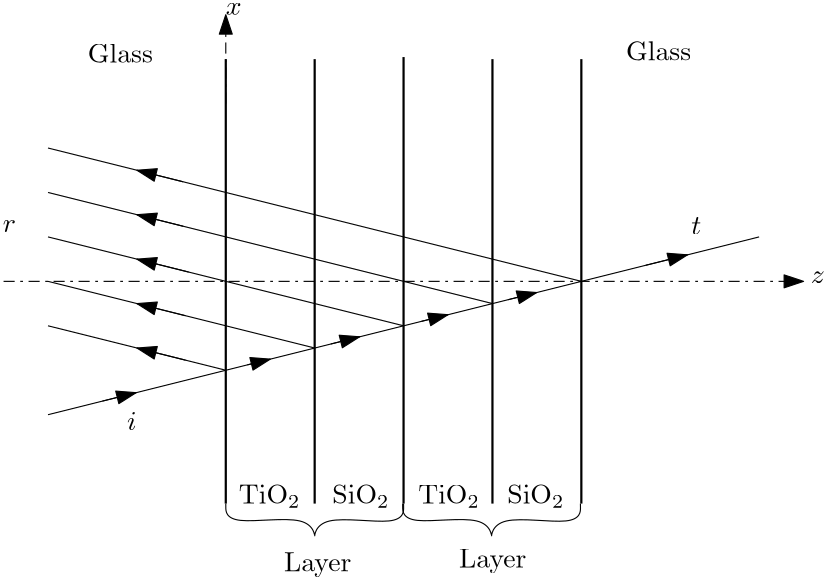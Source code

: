<?xml version="1.0"?>
<!DOCTYPE ipe SYSTEM "ipe.dtd">
<ipe version="70005" creator="Ipe 7.1.1">
<info created="D:20120725164527" modified="D:20120726111842"/>
<ipestyle name="basic">
<symbol name="arrow/arc(spx)">
<path stroke="sym-stroke" fill="sym-stroke" pen="sym-pen">
0 0 m
-1 0.333 l
-1 -0.333 l
h
</path>
</symbol>
<symbol name="arrow/farc(spx)">
<path stroke="sym-stroke" fill="white" pen="sym-pen">
0 0 m
-1 0.333 l
-1 -0.333 l
h
</path>
</symbol>
<symbol name="mark/circle(sx)" transformations="translations">
<path fill="sym-stroke">
0.6 0 0 0.6 0 0 e
0.4 0 0 0.4 0 0 e
</path>
</symbol>
<symbol name="mark/disk(sx)" transformations="translations">
<path fill="sym-stroke">
0.6 0 0 0.6 0 0 e
</path>
</symbol>
<symbol name="mark/fdisk(sfx)" transformations="translations">
<group>
<path fill="sym-fill">
0.5 0 0 0.5 0 0 e
</path>
<path fill="sym-stroke" fillrule="eofill">
0.6 0 0 0.6 0 0 e
0.4 0 0 0.4 0 0 e
</path>
</group>
</symbol>
<symbol name="mark/box(sx)" transformations="translations">
<path fill="sym-stroke" fillrule="eofill">
-0.6 -0.6 m
0.6 -0.6 l
0.6 0.6 l
-0.6 0.6 l
h
-0.4 -0.4 m
0.4 -0.4 l
0.4 0.4 l
-0.4 0.4 l
h
</path>
</symbol>
<symbol name="mark/square(sx)" transformations="translations">
<path fill="sym-stroke">
-0.6 -0.6 m
0.6 -0.6 l
0.6 0.6 l
-0.6 0.6 l
h
</path>
</symbol>
<symbol name="mark/fsquare(sfx)" transformations="translations">
<group>
<path fill="sym-fill">
-0.5 -0.5 m
0.5 -0.5 l
0.5 0.5 l
-0.5 0.5 l
h
</path>
<path fill="sym-stroke" fillrule="eofill">
-0.6 -0.6 m
0.6 -0.6 l
0.6 0.6 l
-0.6 0.6 l
h
-0.4 -0.4 m
0.4 -0.4 l
0.4 0.4 l
-0.4 0.4 l
h
</path>
</group>
</symbol>
<symbol name="mark/cross(sx)" transformations="translations">
<group>
<path fill="sym-stroke">
-0.43 -0.57 m
0.57 0.43 l
0.43 0.57 l
-0.57 -0.43 l
h
</path>
<path fill="sym-stroke">
-0.43 0.57 m
0.57 -0.43 l
0.43 -0.57 l
-0.57 0.43 l
h
</path>
</group>
</symbol>
<symbol name="arrow/fnormal(spx)">
<path stroke="sym-stroke" fill="white" pen="sym-pen">
0 0 m
-1 0.333 l
-1 -0.333 l
h
</path>
</symbol>
<symbol name="arrow/pointed(spx)">
<path stroke="sym-stroke" fill="sym-stroke" pen="sym-pen">
0 0 m
-1 0.333 l
-0.8 0 l
-1 -0.333 l
h
</path>
</symbol>
<symbol name="arrow/fpointed(spx)">
<path stroke="sym-stroke" fill="white" pen="sym-pen">
0 0 m
-1 0.333 l
-0.8 0 l
-1 -0.333 l
h
</path>
</symbol>
<symbol name="arrow/linear(spx)">
<path stroke="sym-stroke" pen="sym-pen">
-1 0.333 m
0 0 l
-1 -0.333 l
</path>
</symbol>
<symbol name="arrow/fdouble(spx)">
<path stroke="sym-stroke" fill="white" pen="sym-pen">
0 0 m
-1 0.333 l
-1 -0.333 l
h
-1 0 m
-2 0.333 l
-2 -0.333 l
h
</path>
</symbol>
<symbol name="arrow/double(spx)">
<path stroke="sym-stroke" fill="sym-stroke" pen="sym-pen">
0 0 m
-1 0.333 l
-1 -0.333 l
h
-1 0 m
-2 0.333 l
-2 -0.333 l
h
</path>
</symbol>
<pen name="heavier" value="0.8"/>
<pen name="fat" value="1.2"/>
<pen name="ultrafat" value="2"/>
<symbolsize name="large" value="5"/>
<symbolsize name="small" value="2"/>
<symbolsize name="tiny" value="1.1"/>
<arrowsize name="large" value="10"/>
<arrowsize name="small" value="5"/>
<arrowsize name="tiny" value="3"/>
<color name="red" value="1 0 0"/>
<color name="green" value="0 1 0"/>
<color name="blue" value="0 0 1"/>
<color name="yellow" value="1 1 0"/>
<color name="orange" value="1 0.647 0"/>
<color name="gold" value="1 0.843 0"/>
<color name="purple" value="0.627 0.125 0.941"/>
<color name="gray" value="0.745"/>
<color name="brown" value="0.647 0.165 0.165"/>
<color name="navy" value="0 0 0.502"/>
<color name="pink" value="1 0.753 0.796"/>
<color name="seagreen" value="0.18 0.545 0.341"/>
<color name="turquoise" value="0.251 0.878 0.816"/>
<color name="violet" value="0.933 0.51 0.933"/>
<color name="darkblue" value="0 0 0.545"/>
<color name="darkcyan" value="0 0.545 0.545"/>
<color name="darkgray" value="0.663"/>
<color name="darkgreen" value="0 0.392 0"/>
<color name="darkmagenta" value="0.545 0 0.545"/>
<color name="darkorange" value="1 0.549 0"/>
<color name="darkred" value="0.545 0 0"/>
<color name="lightblue" value="0.678 0.847 0.902"/>
<color name="lightcyan" value="0.878 1 1"/>
<color name="lightgray" value="0.827"/>
<color name="lightgreen" value="0.565 0.933 0.565"/>
<color name="lightyellow" value="1 1 0.878"/>
<dashstyle name="dashed" value="[4] 0"/>
<dashstyle name="dotted" value="[1 3] 0"/>
<dashstyle name="dash dotted" value="[4 2 1 2] 0"/>
<dashstyle name="dash dot dotted" value="[4 2 1 2 1 2] 0"/>
<textsize name="large" value="\large"/>
<textsize name="Large" value="\Large"/>
<textsize name="LARGE" value="\LARGE"/>
<textsize name="huge" value="\huge"/>
<textsize name="Huge" value="\Huge"/>
<textsize name="small" value="\small"/>
<textsize name="footnote" value="\footnotesize"/>
<textsize name="tiny" value="\tiny"/>
<textstyle name="center" begin="\begin{center}" end="\end{center}"/>
<textstyle name="itemize" begin="\begin{itemize}" end="\end{itemize}"/>
<textstyle name="item" begin="\begin{itemize}\item{}" end="\end{itemize}"/>
<gridsize name="4 pts" value="4"/>
<gridsize name="8 pts (~3 mm)" value="8"/>
<gridsize name="16 pts (~6 mm)" value="16"/>
<gridsize name="32 pts (~12 mm)" value="32"/>
<gridsize name="10 pts (~3.5 mm)" value="10"/>
<gridsize name="20 pts (~7 mm)" value="20"/>
<gridsize name="14 pts (~5 mm)" value="14"/>
<gridsize name="28 pts (~10 mm)" value="28"/>
<gridsize name="56 pts (~20 mm)" value="56"/>
<anglesize name="90 deg" value="90"/>
<anglesize name="60 deg" value="60"/>
<anglesize name="45 deg" value="45"/>
<anglesize name="30 deg" value="30"/>
<anglesize name="22.5 deg" value="22.5"/>
<tiling name="falling" angle="-60" step="4" width="1"/>
<tiling name="rising" angle="30" step="4" width="1"/>
</ipestyle>
<page>
<layer name="alpha"/>
<view layers="alpha" active="alpha"/>
<path layer="alpha" matrix="1 0 0 1 -48 0" stroke="black" pen="heavier">
336 640 m
336 800 l
</path>
<path matrix="1 0 0 1.00459 -32 -2.93491" stroke="black" pen="heavier">
288 640 m
288 800 l
</path>
<path matrix="1 0 0 1 -16 0" stroke="black" pen="heavier">
240 640 m
240 800 l
</path>
<path stroke="black" pen="heavier">
192 640 m
192 800 l
</path>
<path matrix="0.75 0 0 1 64 0" stroke="black" dash="dash dotted" arrow="normal/normal">
64 720 m
448 720 l
</path>
<path stroke="black" dash="dash dotted" arrow="normal/normal">
192 784 m
192 816 l
</path>
<text matrix="1 0 0 1 -93.4341 -16.7212" transformations="translations" pos="496 736" stroke="black" type="label" width="5.071" height="4.289" depth="0" valign="baseline">$z$</text>
<text matrix="1 0 0 1 32 0" transformations="translations" pos="160 816" stroke="black" type="label" width="5.694" height="4.289" depth="0" valign="baseline">$x$</text>
<path stroke="black" pen="heavier">
320 640 m
320 800 l
</path>
<text matrix="1 0 0 1 87.9835 -13.7023" transformations="translations" pos="54.369 812.459" stroke="black" type="label" width="23.426" height="6.918" depth="0" valign="baseline">Glass</text>
<text matrix="1 0 0 1 -72.1176 -2.8847" transformations="translations" pos="408.215 802.459" stroke="black" type="label" width="23.426" height="6.918" depth="0" valign="baseline">Glass</text>
<text matrix="1 0 0 1 -42.1911 37.0199" transformations="translations" pos="255.138 578.613" stroke="black" type="label" width="24.242" height="6.815" depth="1.93" valign="baseline">Layer</text>
<text matrix="1 0 0 1 156.002 38.3104" transformations="translations" pos="74.369 601.69" stroke="black" type="label" width="20.52" height="6.812" depth="1.49" valign="baseline">SiO$_2$</text>
<text matrix="1 0 0 1 118.475 -56.305" transformations="translations" pos="78.2152 696.305" stroke="black" type="label" width="22.181" height="6.812" depth="1.49" valign="baseline">TiO$_2$</text>
<path stroke="black">
192 640 m
192.045 631.758
223.985 636.661
224 624
223.985 636.729
256.106 631.447
256 640
256 640 s
</path>
<path stroke="black">
320 720 m
128 672 l
</path>
<path stroke="black">
192 688 m
128 704 l
</path>
<path stroke="black">
256 704 m
128 736 l
</path>
<path stroke="black">
320 720 m
128 768 l
</path>
<path stroke="black">
128 720 m
224 696 l
</path>
<path stroke="black">
288 712 m
128 752 l
</path>
<path stroke="black">
320 720 m
384 736 l
</path>
<path stroke="black" arrow="normal/normal">
147.603 676.901 m
159.729 679.932 l
</path>
<path stroke="black" arrow="normal/normal">
199.776 689.944 m
208.024 692.006 l
</path>
<path stroke="black" arrow="normal/normal">
229.82 697.455 m
240.186 700.047 l
</path>
<path stroke="black" arrow="normal/normal">
262.431 705.608 m
272.004 708.001 l
</path>
<path stroke="black" arrow="normal/normal">
293.585 713.396 m
303.915 715.979 l
</path>
<path stroke="black" arrow="normal/normal">
343.179 725.795 m
358.215 729.554 l
</path>
<path stroke="black" arrow="normal/normal">
176.641 755.84 m
160 760 l
</path>
<path stroke="black" arrow="normal/normal">
176.679 739.83 m
160 744 l
</path>
<path stroke="black" arrow="normal/normal">
178.618 723.345 m
160 728 l
</path>
<path stroke="black" arrow="normal/normal">
177.468 707.633 m
160 712 l
</path>
<path stroke="black" arrow="normal/normal">
177.505 691.624 m
160 696 l
</path>
<text matrix="1 0 0 1 125.928 -122.6" transformations="translations" pos="30.5123 789.11" stroke="black" type="label" width="3.432" height="6.571" depth="0" valign="baseline">$i$</text>
<path matrix="1 0 0 1 63.6717 0" stroke="black">
192 640 m
192.045 631.758
223.985 636.661
224 624
223.985 636.729
256.106 631.447
256 640
256 640 s
</path>
<text matrix="1 0 0 1 20.8342 38.3325" transformations="translations" pos="255.138 578.613" stroke="black" type="label" width="24.242" height="6.815" depth="1.93" valign="baseline">Layer</text>
<text matrix="1 0 0 1 183.051 -56.305" transformations="translations" pos="78.2152 696.305" stroke="black" type="label" width="22.181" height="6.812" depth="1.49" valign="baseline">TiO$_2$</text>
<text matrix="1 0 0 1 218.978 38.31" transformations="translations" pos="74.369 601.69" stroke="black" type="label" width="20.52" height="6.812" depth="1.49" valign="baseline">SiO$_2$</text>
<text matrix="1 0 0 1 -113.831 -28.8836" transformations="translations" pos="473.397 765.787" stroke="black" type="label" width="3.598" height="6.128" depth="0" valign="baseline">$t$</text>
<text matrix="1 0 0 1 73.8121 -36.1679" transformations="translations" pos="37.9058 773.907" stroke="black" type="label" width="4.771" height="4.289" depth="0" valign="baseline">$r$</text>
</page>
</ipe>
